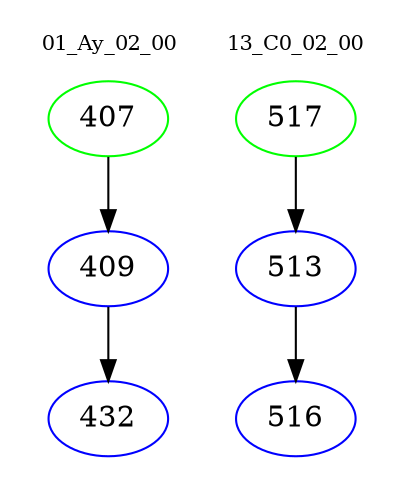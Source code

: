 digraph{
subgraph cluster_0 {
color = white
label = "01_Ay_02_00";
fontsize=10;
T0_407 [label="407", color="green"]
T0_407 -> T0_409 [color="black"]
T0_409 [label="409", color="blue"]
T0_409 -> T0_432 [color="black"]
T0_432 [label="432", color="blue"]
}
subgraph cluster_1 {
color = white
label = "13_C0_02_00";
fontsize=10;
T1_517 [label="517", color="green"]
T1_517 -> T1_513 [color="black"]
T1_513 [label="513", color="blue"]
T1_513 -> T1_516 [color="black"]
T1_516 [label="516", color="blue"]
}
}
